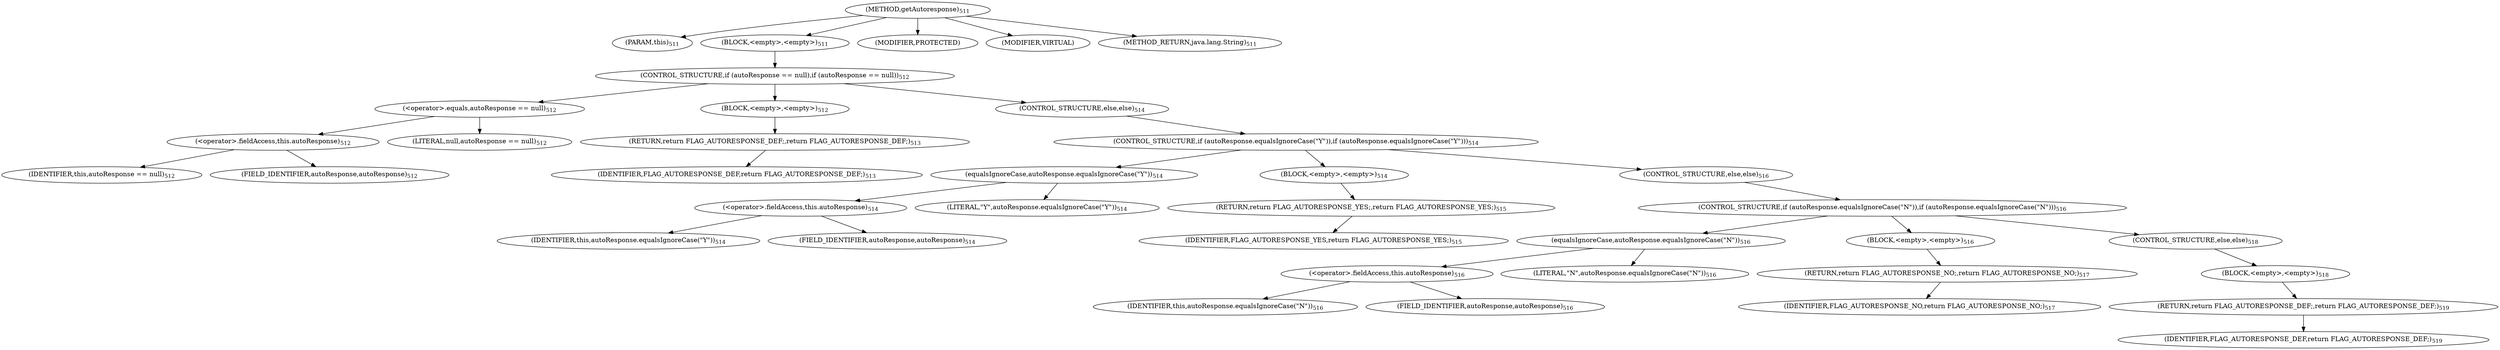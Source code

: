 digraph "getAutoresponse" {  
"918" [label = <(METHOD,getAutoresponse)<SUB>511</SUB>> ]
"919" [label = <(PARAM,this)<SUB>511</SUB>> ]
"920" [label = <(BLOCK,&lt;empty&gt;,&lt;empty&gt;)<SUB>511</SUB>> ]
"921" [label = <(CONTROL_STRUCTURE,if (autoResponse == null),if (autoResponse == null))<SUB>512</SUB>> ]
"922" [label = <(&lt;operator&gt;.equals,autoResponse == null)<SUB>512</SUB>> ]
"923" [label = <(&lt;operator&gt;.fieldAccess,this.autoResponse)<SUB>512</SUB>> ]
"924" [label = <(IDENTIFIER,this,autoResponse == null)<SUB>512</SUB>> ]
"925" [label = <(FIELD_IDENTIFIER,autoResponse,autoResponse)<SUB>512</SUB>> ]
"926" [label = <(LITERAL,null,autoResponse == null)<SUB>512</SUB>> ]
"927" [label = <(BLOCK,&lt;empty&gt;,&lt;empty&gt;)<SUB>512</SUB>> ]
"928" [label = <(RETURN,return FLAG_AUTORESPONSE_DEF;,return FLAG_AUTORESPONSE_DEF;)<SUB>513</SUB>> ]
"929" [label = <(IDENTIFIER,FLAG_AUTORESPONSE_DEF,return FLAG_AUTORESPONSE_DEF;)<SUB>513</SUB>> ]
"930" [label = <(CONTROL_STRUCTURE,else,else)<SUB>514</SUB>> ]
"931" [label = <(CONTROL_STRUCTURE,if (autoResponse.equalsIgnoreCase(&quot;Y&quot;)),if (autoResponse.equalsIgnoreCase(&quot;Y&quot;)))<SUB>514</SUB>> ]
"932" [label = <(equalsIgnoreCase,autoResponse.equalsIgnoreCase(&quot;Y&quot;))<SUB>514</SUB>> ]
"933" [label = <(&lt;operator&gt;.fieldAccess,this.autoResponse)<SUB>514</SUB>> ]
"934" [label = <(IDENTIFIER,this,autoResponse.equalsIgnoreCase(&quot;Y&quot;))<SUB>514</SUB>> ]
"935" [label = <(FIELD_IDENTIFIER,autoResponse,autoResponse)<SUB>514</SUB>> ]
"936" [label = <(LITERAL,&quot;Y&quot;,autoResponse.equalsIgnoreCase(&quot;Y&quot;))<SUB>514</SUB>> ]
"937" [label = <(BLOCK,&lt;empty&gt;,&lt;empty&gt;)<SUB>514</SUB>> ]
"938" [label = <(RETURN,return FLAG_AUTORESPONSE_YES;,return FLAG_AUTORESPONSE_YES;)<SUB>515</SUB>> ]
"939" [label = <(IDENTIFIER,FLAG_AUTORESPONSE_YES,return FLAG_AUTORESPONSE_YES;)<SUB>515</SUB>> ]
"940" [label = <(CONTROL_STRUCTURE,else,else)<SUB>516</SUB>> ]
"941" [label = <(CONTROL_STRUCTURE,if (autoResponse.equalsIgnoreCase(&quot;N&quot;)),if (autoResponse.equalsIgnoreCase(&quot;N&quot;)))<SUB>516</SUB>> ]
"942" [label = <(equalsIgnoreCase,autoResponse.equalsIgnoreCase(&quot;N&quot;))<SUB>516</SUB>> ]
"943" [label = <(&lt;operator&gt;.fieldAccess,this.autoResponse)<SUB>516</SUB>> ]
"944" [label = <(IDENTIFIER,this,autoResponse.equalsIgnoreCase(&quot;N&quot;))<SUB>516</SUB>> ]
"945" [label = <(FIELD_IDENTIFIER,autoResponse,autoResponse)<SUB>516</SUB>> ]
"946" [label = <(LITERAL,&quot;N&quot;,autoResponse.equalsIgnoreCase(&quot;N&quot;))<SUB>516</SUB>> ]
"947" [label = <(BLOCK,&lt;empty&gt;,&lt;empty&gt;)<SUB>516</SUB>> ]
"948" [label = <(RETURN,return FLAG_AUTORESPONSE_NO;,return FLAG_AUTORESPONSE_NO;)<SUB>517</SUB>> ]
"949" [label = <(IDENTIFIER,FLAG_AUTORESPONSE_NO,return FLAG_AUTORESPONSE_NO;)<SUB>517</SUB>> ]
"950" [label = <(CONTROL_STRUCTURE,else,else)<SUB>518</SUB>> ]
"951" [label = <(BLOCK,&lt;empty&gt;,&lt;empty&gt;)<SUB>518</SUB>> ]
"952" [label = <(RETURN,return FLAG_AUTORESPONSE_DEF;,return FLAG_AUTORESPONSE_DEF;)<SUB>519</SUB>> ]
"953" [label = <(IDENTIFIER,FLAG_AUTORESPONSE_DEF,return FLAG_AUTORESPONSE_DEF;)<SUB>519</SUB>> ]
"954" [label = <(MODIFIER,PROTECTED)> ]
"955" [label = <(MODIFIER,VIRTUAL)> ]
"956" [label = <(METHOD_RETURN,java.lang.String)<SUB>511</SUB>> ]
  "918" -> "919" 
  "918" -> "920" 
  "918" -> "954" 
  "918" -> "955" 
  "918" -> "956" 
  "920" -> "921" 
  "921" -> "922" 
  "921" -> "927" 
  "921" -> "930" 
  "922" -> "923" 
  "922" -> "926" 
  "923" -> "924" 
  "923" -> "925" 
  "927" -> "928" 
  "928" -> "929" 
  "930" -> "931" 
  "931" -> "932" 
  "931" -> "937" 
  "931" -> "940" 
  "932" -> "933" 
  "932" -> "936" 
  "933" -> "934" 
  "933" -> "935" 
  "937" -> "938" 
  "938" -> "939" 
  "940" -> "941" 
  "941" -> "942" 
  "941" -> "947" 
  "941" -> "950" 
  "942" -> "943" 
  "942" -> "946" 
  "943" -> "944" 
  "943" -> "945" 
  "947" -> "948" 
  "948" -> "949" 
  "950" -> "951" 
  "951" -> "952" 
  "952" -> "953" 
}
